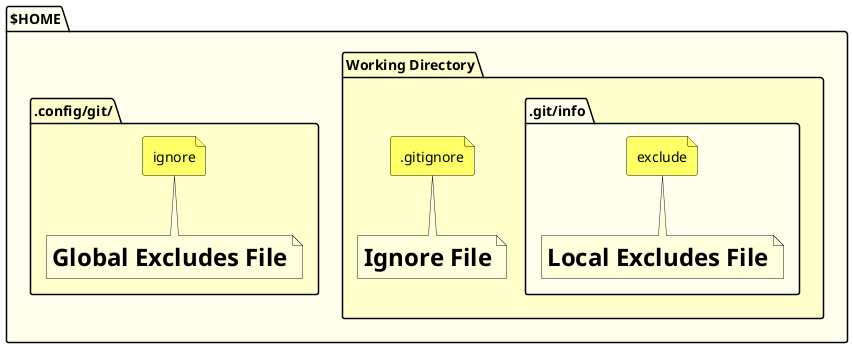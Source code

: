 @startuml

folder home as "$HOME" #FFE {

    folder wd as "Working Directory" #FFC {

        file ".gitignore" #FF6
        note bottom
          **<size:24>Ignore File**
        end note

        folder repo as ".git/info" #FFE {
            file "exclude" #FF6
            note bottom
              **<size:24>Local Excludes File**
            end note

        }
    }

    folder g as ".config/git/" #FFC {
        file "ignore" #FF6
        note bottom
          **<size:24>Global Excludes File**
        end note

    }

}

@enduml